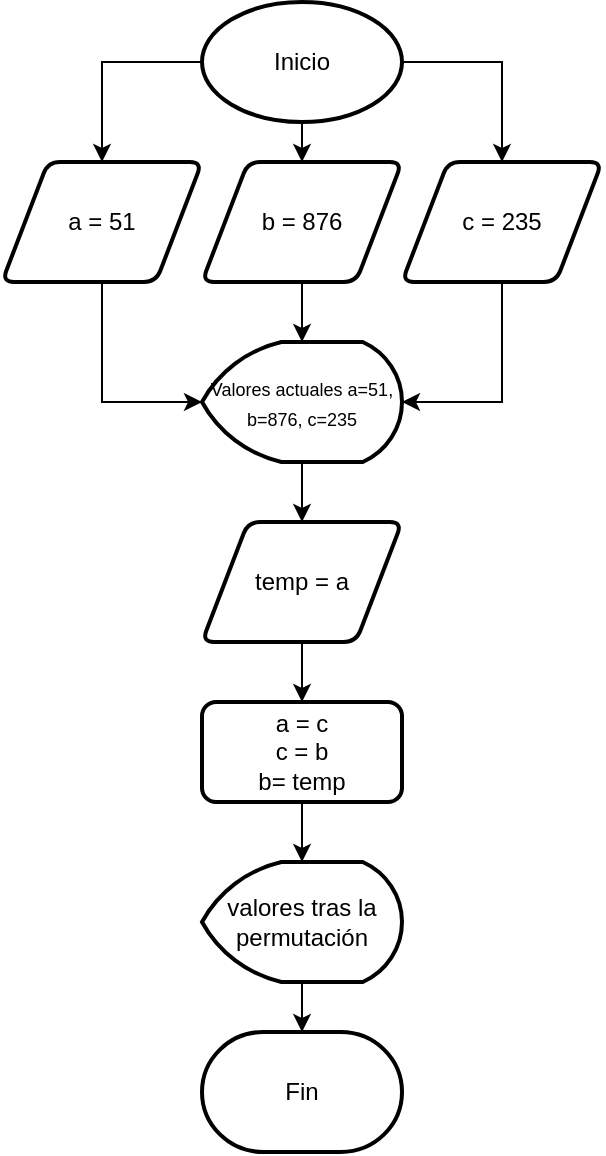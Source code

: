 <mxfile version="24.3.1" type="github">
  <diagram name="Página-1" id="wNShXPRXodWdXrvJOk5q">
    <mxGraphModel dx="879" dy="440" grid="1" gridSize="10" guides="1" tooltips="1" connect="1" arrows="1" fold="1" page="1" pageScale="1" pageWidth="827" pageHeight="1169" math="0" shadow="0">
      <root>
        <mxCell id="0" />
        <mxCell id="1" parent="0" />
        <mxCell id="9V-kgjZNRYA82kGKzsJv-5" style="edgeStyle=orthogonalEdgeStyle;rounded=0;orthogonalLoop=1;jettySize=auto;html=1;entryX=0.5;entryY=0;entryDx=0;entryDy=0;" edge="1" parent="1" source="9V-kgjZNRYA82kGKzsJv-1" target="9V-kgjZNRYA82kGKzsJv-2">
          <mxGeometry relative="1" as="geometry">
            <Array as="points">
              <mxPoint x="314" y="40" />
            </Array>
          </mxGeometry>
        </mxCell>
        <mxCell id="9V-kgjZNRYA82kGKzsJv-6" style="edgeStyle=orthogonalEdgeStyle;rounded=0;orthogonalLoop=1;jettySize=auto;html=1;exitX=0.5;exitY=1;exitDx=0;exitDy=0;exitPerimeter=0;entryX=0.5;entryY=0;entryDx=0;entryDy=0;" edge="1" parent="1" source="9V-kgjZNRYA82kGKzsJv-1" target="9V-kgjZNRYA82kGKzsJv-3">
          <mxGeometry relative="1" as="geometry" />
        </mxCell>
        <mxCell id="9V-kgjZNRYA82kGKzsJv-8" style="edgeStyle=orthogonalEdgeStyle;rounded=0;orthogonalLoop=1;jettySize=auto;html=1;entryX=0.5;entryY=0;entryDx=0;entryDy=0;" edge="1" parent="1" source="9V-kgjZNRYA82kGKzsJv-1" target="9V-kgjZNRYA82kGKzsJv-4">
          <mxGeometry relative="1" as="geometry">
            <Array as="points">
              <mxPoint x="514" y="40" />
            </Array>
          </mxGeometry>
        </mxCell>
        <mxCell id="9V-kgjZNRYA82kGKzsJv-1" value="Inicio" style="strokeWidth=2;html=1;shape=mxgraph.flowchart.start_1;whiteSpace=wrap;" vertex="1" parent="1">
          <mxGeometry x="364" y="10" width="100" height="60" as="geometry" />
        </mxCell>
        <mxCell id="9V-kgjZNRYA82kGKzsJv-2" value="a = 51" style="shape=parallelogram;html=1;strokeWidth=2;perimeter=parallelogramPerimeter;whiteSpace=wrap;rounded=1;arcSize=12;size=0.23;" vertex="1" parent="1">
          <mxGeometry x="264" y="90" width="100" height="60" as="geometry" />
        </mxCell>
        <mxCell id="9V-kgjZNRYA82kGKzsJv-11" value="" style="edgeStyle=orthogonalEdgeStyle;rounded=0;orthogonalLoop=1;jettySize=auto;html=1;" edge="1" parent="1" source="9V-kgjZNRYA82kGKzsJv-3" target="9V-kgjZNRYA82kGKzsJv-9">
          <mxGeometry relative="1" as="geometry" />
        </mxCell>
        <mxCell id="9V-kgjZNRYA82kGKzsJv-3" value="b = 876" style="shape=parallelogram;html=1;strokeWidth=2;perimeter=parallelogramPerimeter;whiteSpace=wrap;rounded=1;arcSize=12;size=0.23;" vertex="1" parent="1">
          <mxGeometry x="364" y="90" width="100" height="60" as="geometry" />
        </mxCell>
        <mxCell id="9V-kgjZNRYA82kGKzsJv-4" value="c = 235" style="shape=parallelogram;html=1;strokeWidth=2;perimeter=parallelogramPerimeter;whiteSpace=wrap;rounded=1;arcSize=12;size=0.23;" vertex="1" parent="1">
          <mxGeometry x="464" y="90" width="100" height="60" as="geometry" />
        </mxCell>
        <mxCell id="9V-kgjZNRYA82kGKzsJv-15" value="" style="edgeStyle=orthogonalEdgeStyle;rounded=0;orthogonalLoop=1;jettySize=auto;html=1;" edge="1" parent="1" source="9V-kgjZNRYA82kGKzsJv-9" target="9V-kgjZNRYA82kGKzsJv-14">
          <mxGeometry relative="1" as="geometry" />
        </mxCell>
        <mxCell id="9V-kgjZNRYA82kGKzsJv-9" value="&lt;font style=&quot;font-size: 9px;&quot;&gt;Valores actuales a=51, b=876, c=235&lt;/font&gt;" style="strokeWidth=2;html=1;shape=mxgraph.flowchart.display;whiteSpace=wrap;" vertex="1" parent="1">
          <mxGeometry x="364" y="180" width="100" height="60" as="geometry" />
        </mxCell>
        <mxCell id="9V-kgjZNRYA82kGKzsJv-10" style="edgeStyle=orthogonalEdgeStyle;rounded=0;orthogonalLoop=1;jettySize=auto;html=1;entryX=0;entryY=0.5;entryDx=0;entryDy=0;entryPerimeter=0;" edge="1" parent="1" source="9V-kgjZNRYA82kGKzsJv-2" target="9V-kgjZNRYA82kGKzsJv-9">
          <mxGeometry relative="1" as="geometry" />
        </mxCell>
        <mxCell id="9V-kgjZNRYA82kGKzsJv-12" style="edgeStyle=orthogonalEdgeStyle;rounded=0;orthogonalLoop=1;jettySize=auto;html=1;entryX=1;entryY=0.5;entryDx=0;entryDy=0;entryPerimeter=0;" edge="1" parent="1" source="9V-kgjZNRYA82kGKzsJv-4" target="9V-kgjZNRYA82kGKzsJv-9">
          <mxGeometry relative="1" as="geometry" />
        </mxCell>
        <mxCell id="9V-kgjZNRYA82kGKzsJv-18" value="" style="edgeStyle=orthogonalEdgeStyle;rounded=0;orthogonalLoop=1;jettySize=auto;html=1;" edge="1" parent="1" source="9V-kgjZNRYA82kGKzsJv-13" target="9V-kgjZNRYA82kGKzsJv-17">
          <mxGeometry relative="1" as="geometry" />
        </mxCell>
        <mxCell id="9V-kgjZNRYA82kGKzsJv-13" value="&lt;div&gt;a = c&lt;/div&gt;&lt;div&gt;c = b&lt;/div&gt;&lt;div&gt;b= temp&lt;br&gt;&lt;/div&gt;" style="rounded=1;whiteSpace=wrap;html=1;absoluteArcSize=1;arcSize=14;strokeWidth=2;" vertex="1" parent="1">
          <mxGeometry x="364" y="360" width="100" height="50" as="geometry" />
        </mxCell>
        <mxCell id="9V-kgjZNRYA82kGKzsJv-16" value="" style="edgeStyle=orthogonalEdgeStyle;rounded=0;orthogonalLoop=1;jettySize=auto;html=1;" edge="1" parent="1" source="9V-kgjZNRYA82kGKzsJv-14" target="9V-kgjZNRYA82kGKzsJv-13">
          <mxGeometry relative="1" as="geometry" />
        </mxCell>
        <mxCell id="9V-kgjZNRYA82kGKzsJv-14" value="temp = a" style="shape=parallelogram;html=1;strokeWidth=2;perimeter=parallelogramPerimeter;whiteSpace=wrap;rounded=1;arcSize=12;size=0.23;" vertex="1" parent="1">
          <mxGeometry x="364" y="270" width="100" height="60" as="geometry" />
        </mxCell>
        <mxCell id="9V-kgjZNRYA82kGKzsJv-20" value="" style="edgeStyle=orthogonalEdgeStyle;rounded=0;orthogonalLoop=1;jettySize=auto;html=1;" edge="1" parent="1" source="9V-kgjZNRYA82kGKzsJv-17" target="9V-kgjZNRYA82kGKzsJv-19">
          <mxGeometry relative="1" as="geometry" />
        </mxCell>
        <mxCell id="9V-kgjZNRYA82kGKzsJv-17" value="valores tras la permutación" style="strokeWidth=2;html=1;shape=mxgraph.flowchart.display;whiteSpace=wrap;" vertex="1" parent="1">
          <mxGeometry x="364" y="440" width="100" height="60" as="geometry" />
        </mxCell>
        <mxCell id="9V-kgjZNRYA82kGKzsJv-19" value="Fin" style="strokeWidth=2;html=1;shape=mxgraph.flowchart.terminator;whiteSpace=wrap;" vertex="1" parent="1">
          <mxGeometry x="364" y="525" width="100" height="60" as="geometry" />
        </mxCell>
      </root>
    </mxGraphModel>
  </diagram>
</mxfile>
